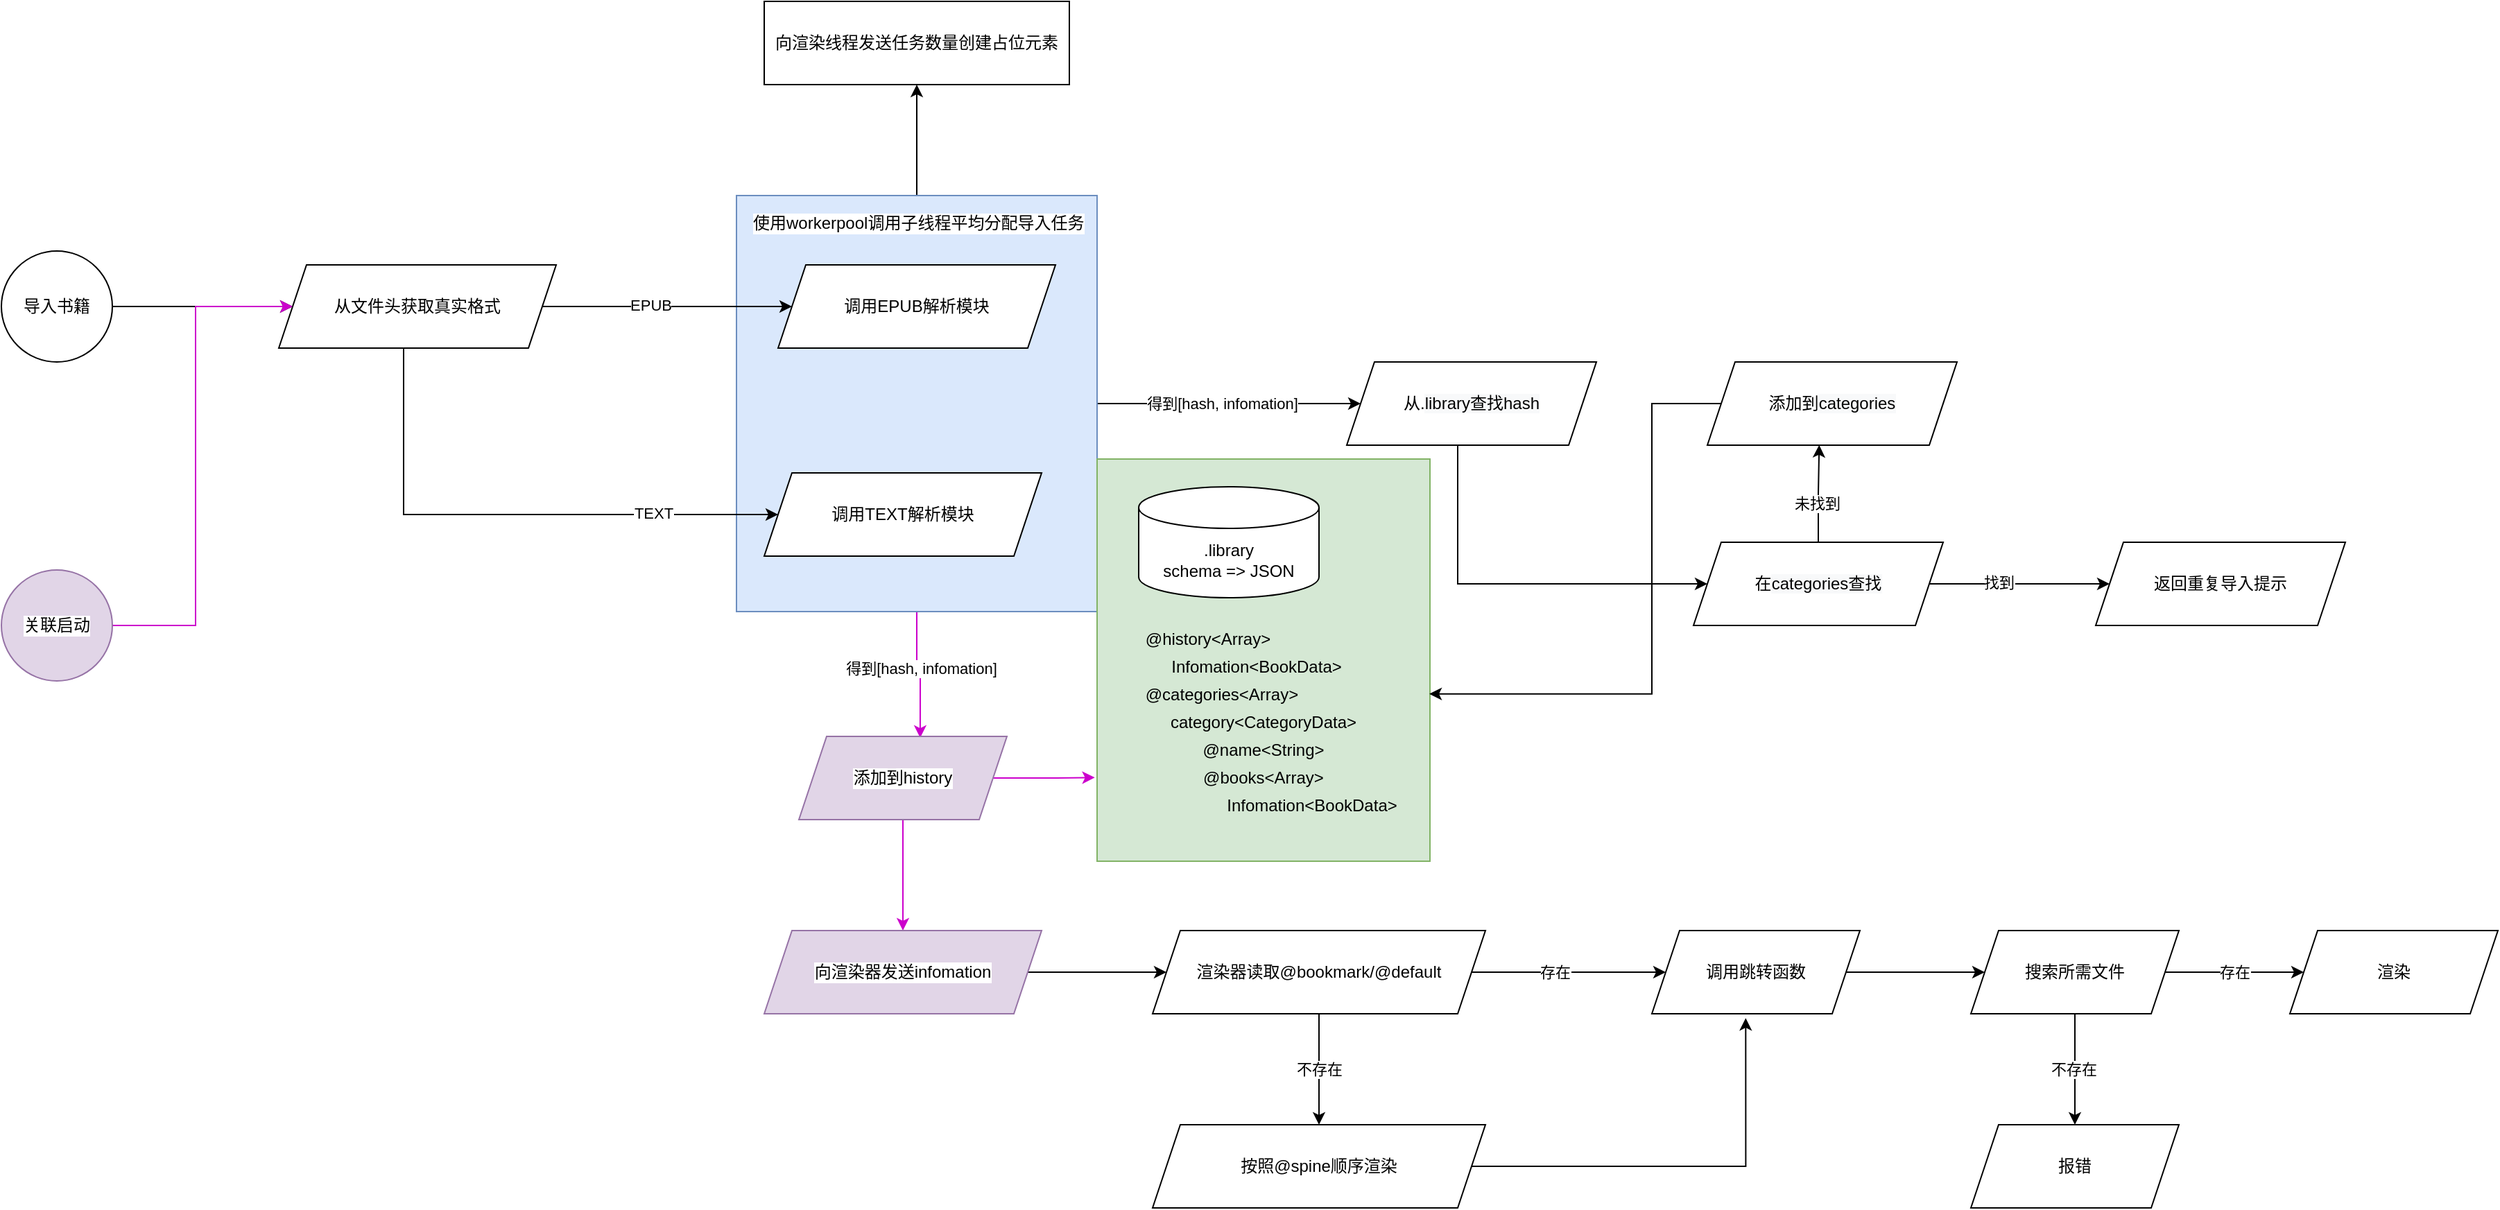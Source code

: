 <mxfile version="14.5.1" type="device" pages="4"><diagram id="ysxK_jMySqTAsfzdBO85" name="Main"><mxGraphModel dx="2782" dy="1383" grid="1" gridSize="10" guides="1" tooltips="1" connect="1" arrows="1" fold="1" page="1" pageScale="1" pageWidth="827" pageHeight="1169" math="0" shadow="0"><root><mxCell id="0"/><mxCell id="1" parent="0"/><mxCell id="dbong1iR6ztkzPxUHCPY-11" style="edgeStyle=orthogonalEdgeStyle;rounded=0;orthogonalLoop=1;jettySize=auto;html=1;entryX=0;entryY=0.5;entryDx=0;entryDy=0;" parent="1" source="dbong1iR6ztkzPxUHCPY-7" target="dbong1iR6ztkzPxUHCPY-9" edge="1"><mxGeometry relative="1" as="geometry"/></mxCell><mxCell id="dbong1iR6ztkzPxUHCPY-12" value="得到[hash, infomation]" style="edgeLabel;html=1;align=center;verticalAlign=middle;resizable=0;points=[];" parent="dbong1iR6ztkzPxUHCPY-11" vertex="1" connectable="0"><mxGeometry x="-0.326" y="3" relative="1" as="geometry"><mxPoint x="26" y="3" as="offset"/></mxGeometry></mxCell><mxCell id="dbong1iR6ztkzPxUHCPY-30" style="edgeStyle=orthogonalEdgeStyle;rounded=0;orthogonalLoop=1;jettySize=auto;html=1;entryX=0.583;entryY=0.017;entryDx=0;entryDy=0;entryPerimeter=0;strokeColor=#CC00CC;" parent="1" source="dbong1iR6ztkzPxUHCPY-7" target="dbong1iR6ztkzPxUHCPY-29" edge="1"><mxGeometry relative="1" as="geometry"/></mxCell><mxCell id="dbong1iR6ztkzPxUHCPY-31" value="得到[hash, infomation]" style="edgeLabel;html=1;align=center;verticalAlign=middle;resizable=0;points=[];" parent="dbong1iR6ztkzPxUHCPY-30" vertex="1" connectable="0"><mxGeometry x="0.203" relative="1" as="geometry"><mxPoint y="-12.86" as="offset"/></mxGeometry></mxCell><mxCell id="XDssl_bokyW6xJEHBaAx-2" style="edgeStyle=orthogonalEdgeStyle;rounded=0;orthogonalLoop=1;jettySize=auto;html=1;entryX=0.5;entryY=1;entryDx=0;entryDy=0;" parent="1" source="dbong1iR6ztkzPxUHCPY-7" target="XDssl_bokyW6xJEHBaAx-1" edge="1"><mxGeometry relative="1" as="geometry"/></mxCell><mxCell id="dbong1iR6ztkzPxUHCPY-7" value="" style="rounded=0;whiteSpace=wrap;html=1;labelBackgroundColor=#FFFFFF;fillColor=#dae8fc;strokeColor=#6c8ebf;" parent="1" vertex="1"><mxGeometry x="160" y="260" width="260" height="300" as="geometry"/></mxCell><mxCell id="eP8TpQ_HouzsNRrUKAaG-33" value="" style="rounded=0;whiteSpace=wrap;html=1;fillColor=#d5e8d4;strokeColor=#82b366;" parent="1" vertex="1"><mxGeometry x="420" y="450" width="240" height="290" as="geometry"/></mxCell><mxCell id="eP8TpQ_HouzsNRrUKAaG-2" style="edgeStyle=orthogonalEdgeStyle;rounded=0;orthogonalLoop=1;jettySize=auto;html=1;" parent="1" source="kHPO8SvpmiolKtFZXKbB-1" target="eP8TpQ_HouzsNRrUKAaG-1" edge="1"><mxGeometry relative="1" as="geometry"/></mxCell><mxCell id="kHPO8SvpmiolKtFZXKbB-1" value="导入书籍" style="ellipse;whiteSpace=wrap;html=1;aspect=fixed;" parent="1" vertex="1"><mxGeometry x="-370" y="300" width="80" height="80" as="geometry"/></mxCell><mxCell id="dbong1iR6ztkzPxUHCPY-2" value="" style="edgeStyle=orthogonalEdgeStyle;rounded=0;orthogonalLoop=1;jettySize=auto;html=1;" parent="1" source="eP8TpQ_HouzsNRrUKAaG-1" target="dbong1iR6ztkzPxUHCPY-1" edge="1"><mxGeometry relative="1" as="geometry"/></mxCell><mxCell id="dbong1iR6ztkzPxUHCPY-3" value="EPUB" style="edgeLabel;html=1;align=center;verticalAlign=middle;resizable=0;points=[];" parent="dbong1iR6ztkzPxUHCPY-2" vertex="1" connectable="0"><mxGeometry x="-0.137" y="1" relative="1" as="geometry"><mxPoint as="offset"/></mxGeometry></mxCell><mxCell id="dbong1iR6ztkzPxUHCPY-5" value="" style="edgeStyle=orthogonalEdgeStyle;rounded=0;orthogonalLoop=1;jettySize=auto;html=1;" parent="1" source="eP8TpQ_HouzsNRrUKAaG-1" target="dbong1iR6ztkzPxUHCPY-4" edge="1"><mxGeometry relative="1" as="geometry"><Array as="points"><mxPoint x="-80" y="490"/></Array></mxGeometry></mxCell><mxCell id="dbong1iR6ztkzPxUHCPY-6" value="TEXT" style="edgeLabel;html=1;align=center;verticalAlign=middle;resizable=0;points=[];" parent="dbong1iR6ztkzPxUHCPY-5" vertex="1" connectable="0"><mxGeometry x="0.189" y="1" relative="1" as="geometry"><mxPoint x="68.24" as="offset"/></mxGeometry></mxCell><mxCell id="eP8TpQ_HouzsNRrUKAaG-1" value="从文件头获取真实格式" style="shape=parallelogram;perimeter=parallelogramPerimeter;whiteSpace=wrap;html=1;fixedSize=1;" parent="1" vertex="1"><mxGeometry x="-170" y="310" width="200" height="60" as="geometry"/></mxCell><mxCell id="eP8TpQ_HouzsNRrUKAaG-22" value=".library&lt;br&gt;schema =&amp;gt; JSON" style="shape=cylinder3;whiteSpace=wrap;html=1;boundedLbl=1;backgroundOutline=1;size=15;" parent="1" vertex="1"><mxGeometry x="450" y="470" width="130" height="80" as="geometry"/></mxCell><mxCell id="eP8TpQ_HouzsNRrUKAaG-24" value="@history&amp;lt;Array&amp;gt;" style="text;html=1;strokeColor=none;fillColor=none;align=center;verticalAlign=middle;whiteSpace=wrap;rounded=0;" parent="1" vertex="1"><mxGeometry x="450" y="570" width="100" height="20" as="geometry"/></mxCell><mxCell id="eP8TpQ_HouzsNRrUKAaG-25" value="Infomation&amp;lt;BookData&amp;gt;" style="text;html=1;strokeColor=none;fillColor=none;align=center;verticalAlign=middle;whiteSpace=wrap;rounded=0;" parent="1" vertex="1"><mxGeometry x="470" y="590" width="130" height="20" as="geometry"/></mxCell><mxCell id="eP8TpQ_HouzsNRrUKAaG-26" value="@categories&amp;lt;Array&amp;gt;" style="text;html=1;strokeColor=none;fillColor=none;align=center;verticalAlign=middle;whiteSpace=wrap;rounded=0;" parent="1" vertex="1"><mxGeometry x="450" y="610" width="120" height="20" as="geometry"/></mxCell><mxCell id="eP8TpQ_HouzsNRrUKAaG-28" value="category&amp;lt;CategoryData&amp;gt;" style="text;html=1;strokeColor=none;fillColor=none;align=center;verticalAlign=middle;whiteSpace=wrap;rounded=0;" parent="1" vertex="1"><mxGeometry x="470" y="630" width="140" height="20" as="geometry"/></mxCell><mxCell id="eP8TpQ_HouzsNRrUKAaG-30" value="@name&amp;lt;String&amp;gt;" style="text;html=1;strokeColor=none;fillColor=none;align=center;verticalAlign=middle;whiteSpace=wrap;rounded=0;" parent="1" vertex="1"><mxGeometry x="490" y="650" width="100" height="20" as="geometry"/></mxCell><mxCell id="eP8TpQ_HouzsNRrUKAaG-31" value="Infomation&amp;lt;BookData&amp;gt;" style="text;html=1;strokeColor=none;fillColor=none;align=center;verticalAlign=middle;whiteSpace=wrap;rounded=0;" parent="1" vertex="1"><mxGeometry x="510" y="690" width="130" height="20" as="geometry"/></mxCell><mxCell id="eP8TpQ_HouzsNRrUKAaG-32" value="@books&amp;lt;Array&amp;gt;" style="text;html=1;strokeColor=none;fillColor=none;align=center;verticalAlign=middle;whiteSpace=wrap;rounded=0;" parent="1" vertex="1"><mxGeometry x="490" y="670" width="100" height="20" as="geometry"/></mxCell><mxCell id="dbong1iR6ztkzPxUHCPY-1" value="调用EPUB解析模块" style="shape=parallelogram;perimeter=parallelogramPerimeter;whiteSpace=wrap;html=1;fixedSize=1;" parent="1" vertex="1"><mxGeometry x="190" y="310" width="200" height="60" as="geometry"/></mxCell><mxCell id="dbong1iR6ztkzPxUHCPY-4" value="调用TEXT解析模块" style="shape=parallelogram;perimeter=parallelogramPerimeter;whiteSpace=wrap;html=1;fixedSize=1;" parent="1" vertex="1"><mxGeometry x="180" y="460" width="200" height="60" as="geometry"/></mxCell><mxCell id="dbong1iR6ztkzPxUHCPY-8" value="使用workerpool调用子线程平均分配导入任务" style="text;html=1;strokeColor=none;fillColor=none;align=left;verticalAlign=middle;whiteSpace=wrap;rounded=0;labelBackgroundColor=#FFFFFF;" parent="1" vertex="1"><mxGeometry x="170" y="270" width="250" height="20" as="geometry"/></mxCell><mxCell id="dbong1iR6ztkzPxUHCPY-14" value="" style="edgeStyle=orthogonalEdgeStyle;rounded=0;orthogonalLoop=1;jettySize=auto;html=1;exitX=0.5;exitY=0;exitDx=0;exitDy=0;entryX=0.448;entryY=0.998;entryDx=0;entryDy=0;entryPerimeter=0;" parent="1" source="dbong1iR6ztkzPxUHCPY-15" target="dbong1iR6ztkzPxUHCPY-13" edge="1"><mxGeometry relative="1" as="geometry"/></mxCell><mxCell id="dbong1iR6ztkzPxUHCPY-24" value="未找到" style="edgeLabel;html=1;align=center;verticalAlign=middle;resizable=0;points=[];" parent="dbong1iR6ztkzPxUHCPY-14" vertex="1" connectable="0"><mxGeometry x="-0.208" y="1" relative="1" as="geometry"><mxPoint as="offset"/></mxGeometry></mxCell><mxCell id="dbong1iR6ztkzPxUHCPY-16" value="" style="edgeStyle=orthogonalEdgeStyle;rounded=0;orthogonalLoop=1;jettySize=auto;html=1;" parent="1" source="dbong1iR6ztkzPxUHCPY-9" target="dbong1iR6ztkzPxUHCPY-15" edge="1"><mxGeometry relative="1" as="geometry"><Array as="points"><mxPoint x="680" y="540"/></Array></mxGeometry></mxCell><mxCell id="dbong1iR6ztkzPxUHCPY-9" value="从.&lt;span style=&quot;background-color: rgb(248 , 249 , 250)&quot;&gt;library查找hash&lt;/span&gt;" style="shape=parallelogram;perimeter=parallelogramPerimeter;whiteSpace=wrap;html=1;fixedSize=1;labelBackgroundColor=#FFFFFF;align=center;" parent="1" vertex="1"><mxGeometry x="600" y="380" width="180" height="60" as="geometry"/></mxCell><mxCell id="dbong1iR6ztkzPxUHCPY-33" style="edgeStyle=orthogonalEdgeStyle;rounded=0;orthogonalLoop=1;jettySize=auto;html=1;entryX=0.998;entryY=0.584;entryDx=0;entryDy=0;entryPerimeter=0;" parent="1" source="dbong1iR6ztkzPxUHCPY-13" target="eP8TpQ_HouzsNRrUKAaG-33" edge="1"><mxGeometry relative="1" as="geometry"><Array as="points"><mxPoint x="820" y="410"/><mxPoint x="820" y="619"/></Array></mxGeometry></mxCell><mxCell id="dbong1iR6ztkzPxUHCPY-13" value="添加到&lt;span style=&quot;background-color: rgb(248 , 249 , 250)&quot;&gt;categories&lt;/span&gt;" style="shape=parallelogram;perimeter=parallelogramPerimeter;whiteSpace=wrap;html=1;fixedSize=1;labelBackgroundColor=#FFFFFF;align=center;" parent="1" vertex="1"><mxGeometry x="860" y="380" width="180" height="60" as="geometry"/></mxCell><mxCell id="dbong1iR6ztkzPxUHCPY-20" value="" style="edgeStyle=orthogonalEdgeStyle;rounded=0;orthogonalLoop=1;jettySize=auto;html=1;" parent="1" source="dbong1iR6ztkzPxUHCPY-15" target="dbong1iR6ztkzPxUHCPY-19" edge="1"><mxGeometry relative="1" as="geometry"/></mxCell><mxCell id="dbong1iR6ztkzPxUHCPY-23" value="找到" style="edgeLabel;html=1;align=center;verticalAlign=middle;resizable=0;points=[];" parent="dbong1iR6ztkzPxUHCPY-20" vertex="1" connectable="0"><mxGeometry x="-0.241" y="1" relative="1" as="geometry"><mxPoint as="offset"/></mxGeometry></mxCell><mxCell id="dbong1iR6ztkzPxUHCPY-15" value="在&lt;span style=&quot;background-color: rgb(248 , 249 , 250)&quot;&gt;categories查找&lt;/span&gt;" style="shape=parallelogram;perimeter=parallelogramPerimeter;whiteSpace=wrap;html=1;fixedSize=1;labelBackgroundColor=#FFFFFF;align=center;" parent="1" vertex="1"><mxGeometry x="850" y="510" width="180" height="60" as="geometry"/></mxCell><mxCell id="dbong1iR6ztkzPxUHCPY-19" value="返回重复导入提示" style="shape=parallelogram;perimeter=parallelogramPerimeter;whiteSpace=wrap;html=1;fixedSize=1;labelBackgroundColor=#FFFFFF;align=center;" parent="1" vertex="1"><mxGeometry x="1140" y="510" width="180" height="60" as="geometry"/></mxCell><mxCell id="dbong1iR6ztkzPxUHCPY-28" style="edgeStyle=orthogonalEdgeStyle;rounded=0;orthogonalLoop=1;jettySize=auto;html=1;entryX=0;entryY=0.5;entryDx=0;entryDy=0;strokeColor=#CC00CC;" parent="1" source="dbong1iR6ztkzPxUHCPY-27" target="eP8TpQ_HouzsNRrUKAaG-1" edge="1"><mxGeometry relative="1" as="geometry"><mxPoint x="-220" y="370" as="targetPoint"/><Array as="points"><mxPoint x="-230" y="570"/><mxPoint x="-230" y="340"/></Array></mxGeometry></mxCell><mxCell id="dbong1iR6ztkzPxUHCPY-27" value="关联启动" style="ellipse;whiteSpace=wrap;html=1;aspect=fixed;labelBackgroundColor=#FFFFFF;align=center;fillColor=#e1d5e7;strokeColor=#9673a6;" parent="1" vertex="1"><mxGeometry x="-370" y="530" width="80" height="80" as="geometry"/></mxCell><mxCell id="dbong1iR6ztkzPxUHCPY-32" style="edgeStyle=orthogonalEdgeStyle;rounded=0;orthogonalLoop=1;jettySize=auto;html=1;entryX=-0.007;entryY=0.792;entryDx=0;entryDy=0;entryPerimeter=0;strokeColor=#CC00CC;" parent="1" source="dbong1iR6ztkzPxUHCPY-29" target="eP8TpQ_HouzsNRrUKAaG-33" edge="1"><mxGeometry relative="1" as="geometry"/></mxCell><mxCell id="dbong1iR6ztkzPxUHCPY-35" value="" style="edgeStyle=orthogonalEdgeStyle;rounded=0;orthogonalLoop=1;jettySize=auto;html=1;strokeColor=#CC00CC;" parent="1" source="dbong1iR6ztkzPxUHCPY-29" target="dbong1iR6ztkzPxUHCPY-34" edge="1"><mxGeometry relative="1" as="geometry"/></mxCell><mxCell id="dbong1iR6ztkzPxUHCPY-29" value="添加到history" style="shape=parallelogram;perimeter=parallelogramPerimeter;whiteSpace=wrap;html=1;fixedSize=1;labelBackgroundColor=#FFFFFF;align=center;fillColor=#e1d5e7;strokeColor=#9673a6;" parent="1" vertex="1"><mxGeometry x="205" y="650" width="150" height="60" as="geometry"/></mxCell><mxCell id="Br7L7ltTVbHMyByFwsP3-5" value="" style="edgeStyle=orthogonalEdgeStyle;rounded=0;orthogonalLoop=1;jettySize=auto;html=1;strokeColor=#000000;" parent="1" source="dbong1iR6ztkzPxUHCPY-34" target="Br7L7ltTVbHMyByFwsP3-4" edge="1"><mxGeometry relative="1" as="geometry"/></mxCell><mxCell id="dbong1iR6ztkzPxUHCPY-34" value="向渲染器发送infomation" style="shape=parallelogram;perimeter=parallelogramPerimeter;whiteSpace=wrap;html=1;fixedSize=1;labelBackgroundColor=#FFFFFF;align=center;fillColor=#e1d5e7;strokeColor=#9673a6;" parent="1" vertex="1"><mxGeometry x="180" y="790" width="200" height="60" as="geometry"/></mxCell><mxCell id="mfXqf7z4f2EDQFvGsrgW-2" value="" style="edgeStyle=orthogonalEdgeStyle;rounded=0;orthogonalLoop=1;jettySize=auto;html=1;strokeColor=#000000;" parent="1" source="Br7L7ltTVbHMyByFwsP3-4" target="mfXqf7z4f2EDQFvGsrgW-1" edge="1"><mxGeometry relative="1" as="geometry"/></mxCell><mxCell id="mfXqf7z4f2EDQFvGsrgW-3" value="存在" style="edgeLabel;html=1;align=center;verticalAlign=middle;resizable=0;points=[];" parent="mfXqf7z4f2EDQFvGsrgW-2" vertex="1" connectable="0"><mxGeometry x="-0.271" y="2" relative="1" as="geometry"><mxPoint x="9.17" y="2" as="offset"/></mxGeometry></mxCell><mxCell id="mfXqf7z4f2EDQFvGsrgW-5" value="" style="edgeStyle=orthogonalEdgeStyle;rounded=0;orthogonalLoop=1;jettySize=auto;html=1;strokeColor=#000000;" parent="1" source="Br7L7ltTVbHMyByFwsP3-4" target="mfXqf7z4f2EDQFvGsrgW-4" edge="1"><mxGeometry relative="1" as="geometry"/></mxCell><mxCell id="mfXqf7z4f2EDQFvGsrgW-6" value="不存在" style="edgeLabel;html=1;align=center;verticalAlign=middle;resizable=0;points=[];" parent="mfXqf7z4f2EDQFvGsrgW-5" vertex="1" connectable="0"><mxGeometry x="0.164" y="-3" relative="1" as="geometry"><mxPoint x="3" y="-6.86" as="offset"/></mxGeometry></mxCell><mxCell id="Br7L7ltTVbHMyByFwsP3-4" value="渲染器读取@bookmark/@default" style="shape=parallelogram;perimeter=parallelogramPerimeter;whiteSpace=wrap;html=1;fixedSize=1;labelBackgroundColor=#FFFFFF;align=center;" parent="1" vertex="1"><mxGeometry x="460" y="790" width="240" height="60" as="geometry"/></mxCell><mxCell id="mfXqf7z4f2EDQFvGsrgW-9" value="" style="edgeStyle=orthogonalEdgeStyle;rounded=0;orthogonalLoop=1;jettySize=auto;html=1;strokeColor=#000000;" parent="1" source="mfXqf7z4f2EDQFvGsrgW-1" target="mfXqf7z4f2EDQFvGsrgW-8" edge="1"><mxGeometry relative="1" as="geometry"/></mxCell><mxCell id="mfXqf7z4f2EDQFvGsrgW-1" value="调用跳转函数" style="shape=parallelogram;perimeter=parallelogramPerimeter;whiteSpace=wrap;html=1;fixedSize=1;labelBackgroundColor=#FFFFFF;align=center;" parent="1" vertex="1"><mxGeometry x="820" y="790" width="150" height="60" as="geometry"/></mxCell><mxCell id="mfXqf7z4f2EDQFvGsrgW-7" style="edgeStyle=orthogonalEdgeStyle;rounded=0;orthogonalLoop=1;jettySize=auto;html=1;entryX=0.451;entryY=1.052;entryDx=0;entryDy=0;entryPerimeter=0;strokeColor=#000000;" parent="1" source="mfXqf7z4f2EDQFvGsrgW-4" target="mfXqf7z4f2EDQFvGsrgW-1" edge="1"><mxGeometry relative="1" as="geometry"/></mxCell><mxCell id="mfXqf7z4f2EDQFvGsrgW-4" value="按照@spine顺序渲染" style="shape=parallelogram;perimeter=parallelogramPerimeter;whiteSpace=wrap;html=1;fixedSize=1;labelBackgroundColor=#FFFFFF;align=center;" parent="1" vertex="1"><mxGeometry x="460" y="930" width="240" height="60" as="geometry"/></mxCell><mxCell id="mfXqf7z4f2EDQFvGsrgW-11" value="" style="edgeStyle=orthogonalEdgeStyle;rounded=0;orthogonalLoop=1;jettySize=auto;html=1;strokeColor=#000000;" parent="1" source="mfXqf7z4f2EDQFvGsrgW-8" target="mfXqf7z4f2EDQFvGsrgW-10" edge="1"><mxGeometry relative="1" as="geometry"/></mxCell><mxCell id="mfXqf7z4f2EDQFvGsrgW-14" value="存在" style="edgeLabel;html=1;align=center;verticalAlign=middle;resizable=0;points=[];" parent="mfXqf7z4f2EDQFvGsrgW-11" vertex="1" connectable="0"><mxGeometry x="-0.313" relative="1" as="geometry"><mxPoint x="15.6" as="offset"/></mxGeometry></mxCell><mxCell id="mfXqf7z4f2EDQFvGsrgW-13" value="" style="edgeStyle=orthogonalEdgeStyle;rounded=0;orthogonalLoop=1;jettySize=auto;html=1;strokeColor=#000000;" parent="1" source="mfXqf7z4f2EDQFvGsrgW-8" target="mfXqf7z4f2EDQFvGsrgW-12" edge="1"><mxGeometry relative="1" as="geometry"/></mxCell><mxCell id="mfXqf7z4f2EDQFvGsrgW-15" value="不存在" style="edgeLabel;html=1;align=center;verticalAlign=middle;resizable=0;points=[];" parent="mfXqf7z4f2EDQFvGsrgW-13" vertex="1" connectable="0"><mxGeometry x="0.143" y="-1" relative="1" as="geometry"><mxPoint y="-5.71" as="offset"/></mxGeometry></mxCell><mxCell id="mfXqf7z4f2EDQFvGsrgW-8" value="搜索所需文件" style="shape=parallelogram;perimeter=parallelogramPerimeter;whiteSpace=wrap;html=1;fixedSize=1;labelBackgroundColor=#FFFFFF;align=center;" parent="1" vertex="1"><mxGeometry x="1050" y="790" width="150" height="60" as="geometry"/></mxCell><mxCell id="mfXqf7z4f2EDQFvGsrgW-10" value="渲染" style="shape=parallelogram;perimeter=parallelogramPerimeter;whiteSpace=wrap;html=1;fixedSize=1;labelBackgroundColor=#FFFFFF;align=center;" parent="1" vertex="1"><mxGeometry x="1280" y="790" width="150" height="60" as="geometry"/></mxCell><mxCell id="mfXqf7z4f2EDQFvGsrgW-12" value="报错" style="shape=parallelogram;perimeter=parallelogramPerimeter;whiteSpace=wrap;html=1;fixedSize=1;labelBackgroundColor=#FFFFFF;align=center;" parent="1" vertex="1"><mxGeometry x="1050" y="930" width="150" height="60" as="geometry"/></mxCell><mxCell id="XDssl_bokyW6xJEHBaAx-1" value="向渲染线程发送任务数量创建占位元素" style="rounded=0;whiteSpace=wrap;html=1;" parent="1" vertex="1"><mxGeometry x="180" y="120" width="220" height="60" as="geometry"/></mxCell></root></mxGraphModel></diagram><diagram id="JH5IhSVfgmz3m1Pioq-M" name="Reader"><mxGraphModel dx="652" dy="461" grid="1" gridSize="10" guides="1" tooltips="1" connect="1" arrows="1" fold="1" page="1" pageScale="1" pageWidth="827" pageHeight="1169" math="0" shadow="0"><root><mxCell id="O2dJHIBk59gdaOyXV7aG-0"/><mxCell id="O2dJHIBk59gdaOyXV7aG-1" parent="O2dJHIBk59gdaOyXV7aG-0"/></root></mxGraphModel></diagram><diagram id="nyIJhw7vFFJzUDP4WNcG" name="EPUB"><mxGraphModel dx="920" dy="651" grid="1" gridSize="10" guides="1" tooltips="1" connect="1" arrows="1" fold="1" page="1" pageScale="1" pageWidth="827" pageHeight="1169" math="0" shadow="0"><root><mxCell id="Uk9GY1ZAoPKFPZ0s4KPF-0"/><mxCell id="Uk9GY1ZAoPKFPZ0s4KPF-1" parent="Uk9GY1ZAoPKFPZ0s4KPF-0"/><mxCell id="UOxt984RdgCAnA2-8_iI-74" style="edgeStyle=orthogonalEdgeStyle;rounded=0;orthogonalLoop=1;jettySize=auto;html=1;" edge="1" parent="Uk9GY1ZAoPKFPZ0s4KPF-1" source="UOxt984RdgCAnA2-8_iI-44" target="UOxt984RdgCAnA2-8_iI-71"><mxGeometry relative="1" as="geometry"/></mxCell><mxCell id="UOxt984RdgCAnA2-8_iI-44" value="" style="rounded=0;whiteSpace=wrap;html=1;labelBackgroundColor=#FFFFFF;fillColor=#d5e8d4;strokeColor=#82b366;" vertex="1" parent="Uk9GY1ZAoPKFPZ0s4KPF-1"><mxGeometry x="930" y="30" width="1030" height="600" as="geometry"/></mxCell><mxCell id="YClTsJ5MHlQ36Aj7jCei-1" value="" style="edgeStyle=orthogonalEdgeStyle;rounded=0;orthogonalLoop=1;jettySize=auto;html=1;" edge="1" parent="Uk9GY1ZAoPKFPZ0s4KPF-1" source="dSwjLakyeunV3cuZDKeF-0" target="YClTsJ5MHlQ36Aj7jCei-0"><mxGeometry relative="1" as="geometry"/></mxCell><mxCell id="dSwjLakyeunV3cuZDKeF-0" value="接收路径" style="shape=parallelogram;perimeter=parallelogramPerimeter;whiteSpace=wrap;html=1;fixedSize=1;" vertex="1" parent="Uk9GY1ZAoPKFPZ0s4KPF-1"><mxGeometry x="60" y="290" width="120" height="60" as="geometry"/></mxCell><mxCell id="YClTsJ5MHlQ36Aj7jCei-3" value="" style="edgeStyle=orthogonalEdgeStyle;rounded=0;orthogonalLoop=1;jettySize=auto;html=1;" edge="1" parent="Uk9GY1ZAoPKFPZ0s4KPF-1" source="YClTsJ5MHlQ36Aj7jCei-0" target="YClTsJ5MHlQ36Aj7jCei-2"><mxGeometry relative="1" as="geometry"/></mxCell><mxCell id="YClTsJ5MHlQ36Aj7jCei-0" value="计算 SHA256" style="shape=parallelogram;perimeter=parallelogramPerimeter;whiteSpace=wrap;html=1;fixedSize=1;" vertex="1" parent="Uk9GY1ZAoPKFPZ0s4KPF-1"><mxGeometry x="260" y="290" width="120" height="60" as="geometry"/></mxCell><mxCell id="YClTsJ5MHlQ36Aj7jCei-5" value="" style="edgeStyle=orthogonalEdgeStyle;rounded=0;orthogonalLoop=1;jettySize=auto;html=1;" edge="1" parent="Uk9GY1ZAoPKFPZ0s4KPF-1" source="YClTsJ5MHlQ36Aj7jCei-2" target="YClTsJ5MHlQ36Aj7jCei-4"><mxGeometry relative="1" as="geometry"/></mxCell><mxCell id="YClTsJ5MHlQ36Aj7jCei-6" value="存在" style="edgeLabel;html=1;align=center;verticalAlign=middle;resizable=0;points=[];" vertex="1" connectable="0" parent="YClTsJ5MHlQ36Aj7jCei-5"><mxGeometry x="-0.173" relative="1" as="geometry"><mxPoint as="offset"/></mxGeometry></mxCell><mxCell id="YClTsJ5MHlQ36Aj7jCei-8" value="" style="edgeStyle=orthogonalEdgeStyle;rounded=0;orthogonalLoop=1;jettySize=auto;html=1;" edge="1" parent="Uk9GY1ZAoPKFPZ0s4KPF-1" source="YClTsJ5MHlQ36Aj7jCei-2" target="YClTsJ5MHlQ36Aj7jCei-7"><mxGeometry relative="1" as="geometry"><Array as="points"><mxPoint x="520" y="430"/></Array></mxGeometry></mxCell><mxCell id="YClTsJ5MHlQ36Aj7jCei-9" value="不存在" style="edgeLabel;html=1;align=center;verticalAlign=middle;resizable=0;points=[];" vertex="1" connectable="0" parent="YClTsJ5MHlQ36Aj7jCei-8"><mxGeometry x="0.468" y="1" relative="1" as="geometry"><mxPoint as="offset"/></mxGeometry></mxCell><mxCell id="YClTsJ5MHlQ36Aj7jCei-2" value="是否存在书籍缓存" style="shape=parallelogram;perimeter=parallelogramPerimeter;whiteSpace=wrap;html=1;fixedSize=1;" vertex="1" parent="Uk9GY1ZAoPKFPZ0s4KPF-1"><mxGeometry x="460" y="290" width="150" height="60" as="geometry"/></mxCell><mxCell id="UOxt984RdgCAnA2-8_iI-45" style="edgeStyle=orthogonalEdgeStyle;rounded=0;orthogonalLoop=1;jettySize=auto;html=1;entryX=0.002;entryY=0.855;entryDx=0;entryDy=0;entryPerimeter=0;" edge="1" parent="Uk9GY1ZAoPKFPZ0s4KPF-1" source="YClTsJ5MHlQ36Aj7jCei-4" target="UOxt984RdgCAnA2-8_iI-44"><mxGeometry relative="1" as="geometry"/></mxCell><mxCell id="YClTsJ5MHlQ36Aj7jCei-4" value="调用缓存" style="shape=parallelogram;perimeter=parallelogramPerimeter;whiteSpace=wrap;html=1;fixedSize=1;" vertex="1" parent="Uk9GY1ZAoPKFPZ0s4KPF-1"><mxGeometry x="690" y="290" width="150" height="60" as="geometry"/></mxCell><mxCell id="UOxt984RdgCAnA2-8_iI-17" value="" style="edgeStyle=orthogonalEdgeStyle;rounded=0;orthogonalLoop=1;jettySize=auto;html=1;" edge="1" parent="Uk9GY1ZAoPKFPZ0s4KPF-1" source="YClTsJ5MHlQ36Aj7jCei-7" target="UOxt984RdgCAnA2-8_iI-16"><mxGeometry relative="1" as="geometry"/></mxCell><mxCell id="YClTsJ5MHlQ36Aj7jCei-7" value="生成书籍缓存" style="shape=parallelogram;perimeter=parallelogramPerimeter;whiteSpace=wrap;html=1;fixedSize=1;" vertex="1" parent="Uk9GY1ZAoPKFPZ0s4KPF-1"><mxGeometry x="677" y="400" width="150" height="60" as="geometry"/></mxCell><mxCell id="UOxt984RdgCAnA2-8_iI-25" value="" style="edgeStyle=orthogonalEdgeStyle;rounded=0;orthogonalLoop=1;jettySize=auto;html=1;" edge="1" parent="Uk9GY1ZAoPKFPZ0s4KPF-1" source="UOxt984RdgCAnA2-8_iI-16" target="UOxt984RdgCAnA2-8_iI-24"><mxGeometry relative="1" as="geometry"/></mxCell><mxCell id="UOxt984RdgCAnA2-8_iI-16" value="创建.infomation文件" style="shape=parallelogram;perimeter=parallelogramPerimeter;whiteSpace=wrap;html=1;fixedSize=1;" vertex="1" parent="Uk9GY1ZAoPKFPZ0s4KPF-1"><mxGeometry x="987" y="400" width="150" height="60" as="geometry"/></mxCell><mxCell id="UOxt984RdgCAnA2-8_iI-42" value="" style="edgeStyle=orthogonalEdgeStyle;rounded=0;orthogonalLoop=1;jettySize=auto;html=1;" edge="1" parent="Uk9GY1ZAoPKFPZ0s4KPF-1" source="UOxt984RdgCAnA2-8_iI-24" target="UOxt984RdgCAnA2-8_iI-41"><mxGeometry relative="1" as="geometry"/></mxCell><mxCell id="UOxt984RdgCAnA2-8_iI-43" value="读取toc.ncx" style="edgeLabel;html=1;align=center;verticalAlign=middle;resizable=0;points=[];" vertex="1" connectable="0" parent="UOxt984RdgCAnA2-8_iI-42"><mxGeometry x="-0.116" y="1" relative="1" as="geometry"><mxPoint as="offset"/></mxGeometry></mxCell><mxCell id="UOxt984RdgCAnA2-8_iI-60" value="" style="edgeStyle=orthogonalEdgeStyle;rounded=0;orthogonalLoop=1;jettySize=auto;html=1;" edge="1" parent="Uk9GY1ZAoPKFPZ0s4KPF-1" source="UOxt984RdgCAnA2-8_iI-24" target="UOxt984RdgCAnA2-8_iI-59"><mxGeometry relative="1" as="geometry"><Array as="points"><mxPoint x="1200" y="250"/><mxPoint x="1200" y="170"/></Array></mxGeometry></mxCell><mxCell id="UOxt984RdgCAnA2-8_iI-61" value="不存在" style="edgeLabel;html=1;align=center;verticalAlign=middle;resizable=0;points=[];" vertex="1" connectable="0" parent="UOxt984RdgCAnA2-8_iI-60"><mxGeometry x="0.45" y="2" relative="1" as="geometry"><mxPoint y="34.62" as="offset"/></mxGeometry></mxCell><mxCell id="UOxt984RdgCAnA2-8_iI-24" value="从META-INF获取content.opf路径" style="shape=parallelogram;perimeter=parallelogramPerimeter;whiteSpace=wrap;html=1;fixedSize=1;" vertex="1" parent="Uk9GY1ZAoPKFPZ0s4KPF-1"><mxGeometry x="987" y="220" width="150" height="60" as="geometry"/></mxCell><mxCell id="UOxt984RdgCAnA2-8_iI-29" value="" style="edgeStyle=orthogonalEdgeStyle;rounded=0;orthogonalLoop=1;jettySize=auto;html=1;" edge="1" parent="Uk9GY1ZAoPKFPZ0s4KPF-1" target="UOxt984RdgCAnA2-8_iI-28"><mxGeometry relative="1" as="geometry"><mxPoint x="1357" y="250" as="sourcePoint"/><Array as="points"><mxPoint x="1500" y="250"/><mxPoint x="1500" y="170"/></Array></mxGeometry></mxCell><mxCell id="UOxt984RdgCAnA2-8_iI-31" value="" style="edgeStyle=orthogonalEdgeStyle;rounded=0;orthogonalLoop=1;jettySize=auto;html=1;" edge="1" parent="Uk9GY1ZAoPKFPZ0s4KPF-1" target="UOxt984RdgCAnA2-8_iI-30"><mxGeometry relative="1" as="geometry"><mxPoint x="1357" y="250" as="sourcePoint"/></mxGeometry></mxCell><mxCell id="UOxt984RdgCAnA2-8_iI-33" value="" style="edgeStyle=orthogonalEdgeStyle;rounded=0;orthogonalLoop=1;jettySize=auto;html=1;entryX=0;entryY=0.5;entryDx=0;entryDy=0;" edge="1" parent="Uk9GY1ZAoPKFPZ0s4KPF-1" target="UOxt984RdgCAnA2-8_iI-32"><mxGeometry relative="1" as="geometry"><mxPoint x="1357" y="250" as="sourcePoint"/><Array as="points"><mxPoint x="1500" y="250"/><mxPoint x="1500" y="330"/></Array></mxGeometry></mxCell><mxCell id="UOxt984RdgCAnA2-8_iI-34" value="读取&lt;span style=&quot;font-size: 12px;&quot;&gt;content.opf&lt;/span&gt;" style="edgeLabel;html=1;align=center;verticalAlign=middle;resizable=0;points=[];labelBackgroundColor=#FFFFFF;" vertex="1" connectable="0" parent="UOxt984RdgCAnA2-8_iI-33"><mxGeometry x="-0.718" y="1" relative="1" as="geometry"><mxPoint x="-74" y="1" as="offset"/></mxGeometry></mxCell><mxCell id="UOxt984RdgCAnA2-8_iI-36" value="" style="edgeStyle=orthogonalEdgeStyle;rounded=0;orthogonalLoop=1;jettySize=auto;html=1;exitX=1;exitY=0.5;exitDx=0;exitDy=0;" edge="1" parent="Uk9GY1ZAoPKFPZ0s4KPF-1" source="UOxt984RdgCAnA2-8_iI-24" target="UOxt984RdgCAnA2-8_iI-35"><mxGeometry relative="1" as="geometry"><mxPoint x="1357" y="250" as="sourcePoint"/><Array as="points"><mxPoint x="1500" y="250"/><mxPoint x="1500" y="400"/></Array></mxGeometry></mxCell><mxCell id="UOxt984RdgCAnA2-8_iI-47" value="" style="edgeStyle=orthogonalEdgeStyle;rounded=0;orthogonalLoop=1;jettySize=auto;html=1;" edge="1" parent="Uk9GY1ZAoPKFPZ0s4KPF-1" source="UOxt984RdgCAnA2-8_iI-28" target="UOxt984RdgCAnA2-8_iI-46"><mxGeometry relative="1" as="geometry"/></mxCell><mxCell id="UOxt984RdgCAnA2-8_iI-48" value="不存在" style="edgeLabel;html=1;align=center;verticalAlign=middle;resizable=0;points=[];" vertex="1" connectable="0" parent="UOxt984RdgCAnA2-8_iI-47"><mxGeometry x="-0.29" y="1" relative="1" as="geometry"><mxPoint x="11.76" y="1" as="offset"/></mxGeometry></mxCell><mxCell id="UOxt984RdgCAnA2-8_iI-28" value="从metadata获取标题（@title）" style="shape=parallelogram;perimeter=parallelogramPerimeter;whiteSpace=wrap;html=1;fixedSize=1;" vertex="1" parent="Uk9GY1ZAoPKFPZ0s4KPF-1"><mxGeometry x="1543" y="140" width="150" height="60" as="geometry"/></mxCell><mxCell id="UOxt984RdgCAnA2-8_iI-30" value="从metadata获取封面（@cover）" style="shape=parallelogram;perimeter=parallelogramPerimeter;whiteSpace=wrap;html=1;fixedSize=1;" vertex="1" parent="Uk9GY1ZAoPKFPZ0s4KPF-1"><mxGeometry x="1540" y="220" width="150" height="60" as="geometry"/></mxCell><mxCell id="UOxt984RdgCAnA2-8_iI-50" value="" style="edgeStyle=orthogonalEdgeStyle;rounded=0;orthogonalLoop=1;jettySize=auto;html=1;" edge="1" parent="Uk9GY1ZAoPKFPZ0s4KPF-1" source="UOxt984RdgCAnA2-8_iI-32" target="UOxt984RdgCAnA2-8_iI-49"><mxGeometry relative="1" as="geometry"/></mxCell><mxCell id="UOxt984RdgCAnA2-8_iI-51" value="不存在" style="edgeLabel;html=1;align=center;verticalAlign=middle;resizable=0;points=[];" vertex="1" connectable="0" parent="UOxt984RdgCAnA2-8_iI-50"><mxGeometry x="-0.198" y="-3" relative="1" as="geometry"><mxPoint x="10" y="-3" as="offset"/></mxGeometry></mxCell><mxCell id="UOxt984RdgCAnA2-8_iI-32" value="获取&lt;br&gt;@manifest" style="shape=parallelogram;perimeter=parallelogramPerimeter;whiteSpace=wrap;html=1;fixedSize=1;" vertex="1" parent="Uk9GY1ZAoPKFPZ0s4KPF-1"><mxGeometry x="1540" y="300" width="150" height="60" as="geometry"/></mxCell><mxCell id="UOxt984RdgCAnA2-8_iI-53" value="" style="edgeStyle=orthogonalEdgeStyle;rounded=0;orthogonalLoop=1;jettySize=auto;html=1;" edge="1" parent="Uk9GY1ZAoPKFPZ0s4KPF-1" source="UOxt984RdgCAnA2-8_iI-35" target="UOxt984RdgCAnA2-8_iI-52"><mxGeometry relative="1" as="geometry"/></mxCell><mxCell id="UOxt984RdgCAnA2-8_iI-54" value="不存在" style="edgeLabel;html=1;align=center;verticalAlign=middle;resizable=0;points=[];" vertex="1" connectable="0" parent="UOxt984RdgCAnA2-8_iI-53"><mxGeometry x="-0.207" y="-2" relative="1" as="geometry"><mxPoint x="10.4" y="-2" as="offset"/></mxGeometry></mxCell><mxCell id="UOxt984RdgCAnA2-8_iI-35" value="获取&lt;br&gt;@spine" style="shape=parallelogram;perimeter=parallelogramPerimeter;whiteSpace=wrap;html=1;fixedSize=1;" vertex="1" parent="Uk9GY1ZAoPKFPZ0s4KPF-1"><mxGeometry x="1530" y="380" width="150" height="60" as="geometry"/></mxCell><mxCell id="UOxt984RdgCAnA2-8_iI-41" value="从toc.ncx生成目录（@nav）" style="shape=parallelogram;perimeter=parallelogramPerimeter;whiteSpace=wrap;html=1;fixedSize=1;" vertex="1" parent="Uk9GY1ZAoPKFPZ0s4KPF-1"><mxGeometry x="987" y="80" width="150" height="60" as="geometry"/></mxCell><mxCell id="UOxt984RdgCAnA2-8_iI-46" value="使用文件名" style="shape=parallelogram;perimeter=parallelogramPerimeter;whiteSpace=wrap;html=1;fixedSize=1;" vertex="1" parent="Uk9GY1ZAoPKFPZ0s4KPF-1"><mxGeometry x="1773" y="140" width="150" height="60" as="geometry"/></mxCell><mxCell id="UOxt984RdgCAnA2-8_iI-49" value="返回错误" style="shape=parallelogram;perimeter=parallelogramPerimeter;whiteSpace=wrap;html=1;fixedSize=1;" vertex="1" parent="Uk9GY1ZAoPKFPZ0s4KPF-1"><mxGeometry x="1770" y="300" width="150" height="60" as="geometry"/></mxCell><mxCell id="UOxt984RdgCAnA2-8_iI-52" value="使用@manifest生成" style="shape=parallelogram;perimeter=parallelogramPerimeter;whiteSpace=wrap;html=1;fixedSize=1;" vertex="1" parent="Uk9GY1ZAoPKFPZ0s4KPF-1"><mxGeometry x="1760" y="380" width="150" height="60" as="geometry"/></mxCell><mxCell id="UOxt984RdgCAnA2-8_iI-59" value="返回错误" style="shape=parallelogram;perimeter=parallelogramPerimeter;whiteSpace=wrap;html=1;fixedSize=1;" vertex="1" parent="Uk9GY1ZAoPKFPZ0s4KPF-1"><mxGeometry x="1241" y="140" width="150" height="60" as="geometry"/></mxCell><mxCell id="UOxt984RdgCAnA2-8_iI-71" value="通知主线程" style="ellipse;whiteSpace=wrap;html=1;aspect=fixed;labelBackgroundColor=#FFFFFF;" vertex="1" parent="Uk9GY1ZAoPKFPZ0s4KPF-1"><mxGeometry x="1405" y="800" width="80" height="80" as="geometry"/></mxCell><mxCell id="UOxt984RdgCAnA2-8_iI-20" value="" style="group" vertex="1" connectable="0" parent="Uk9GY1ZAoPKFPZ0s4KPF-1"><mxGeometry x="950" y="500" width="230" height="100" as="geometry"/></mxCell><mxCell id="UOxt984RdgCAnA2-8_iI-0" value="" style="rounded=0;whiteSpace=wrap;html=1;align=left;fillColor=#ffe6cc;strokeColor=#d79b00;" vertex="1" parent="UOxt984RdgCAnA2-8_iI-20"><mxGeometry width="230" height="100" as="geometry"/></mxCell><mxCell id="UOxt984RdgCAnA2-8_iI-11" value="bookmark&amp;lt;Bookmark&amp;gt;" style="text;html=1;strokeColor=none;fillColor=none;align=left;verticalAlign=middle;whiteSpace=wrap;rounded=0;" vertex="1" parent="UOxt984RdgCAnA2-8_iI-20"><mxGeometry x="20" y="20" width="132" height="20" as="geometry"/></mxCell><mxCell id="UOxt984RdgCAnA2-8_iI-12" value="@default&amp;lt;Array[page,progress]&amp;gt;" style="text;html=1;strokeColor=none;fillColor=none;align=left;verticalAlign=middle;whiteSpace=wrap;rounded=0;" vertex="1" parent="UOxt984RdgCAnA2-8_iI-20"><mxGeometry x="40" y="40" width="180" height="20" as="geometry"/></mxCell><mxCell id="UOxt984RdgCAnA2-8_iI-13" value="@detail&amp;lt;Array[page, progress]&amp;gt;" style="text;html=1;strokeColor=none;fillColor=none;align=left;verticalAlign=middle;whiteSpace=wrap;rounded=0;" vertex="1" parent="UOxt984RdgCAnA2-8_iI-20"><mxGeometry x="40" y="60" width="180" height="20" as="geometry"/></mxCell><mxCell id="UOxt984RdgCAnA2-8_iI-1" value="" style="rounded=0;whiteSpace=wrap;html=1;align=left;fillColor=#dae8fc;strokeColor=#6c8ebf;" vertex="1" parent="Uk9GY1ZAoPKFPZ0s4KPF-1"><mxGeometry x="1180" y="360" width="230" height="240" as="geometry"/></mxCell><mxCell id="UOxt984RdgCAnA2-8_iI-2" value="Infomation&amp;lt;BookData&amp;gt;" style="text;html=1;strokeColor=none;fillColor=none;align=left;verticalAlign=middle;whiteSpace=wrap;rounded=0;" vertex="1" parent="Uk9GY1ZAoPKFPZ0s4KPF-1"><mxGeometry x="1215" y="380" width="130" height="20" as="geometry"/></mxCell><mxCell id="UOxt984RdgCAnA2-8_iI-3" value="@title&amp;lt;String&amp;gt;" style="text;html=1;strokeColor=none;fillColor=none;align=left;verticalAlign=middle;whiteSpace=wrap;rounded=0;" vertex="1" parent="Uk9GY1ZAoPKFPZ0s4KPF-1"><mxGeometry x="1228" y="400" width="80" height="20" as="geometry"/></mxCell><mxCell id="UOxt984RdgCAnA2-8_iI-4" value="@format&amp;lt;&quot;ePub&quot; || &quot;Text&quot;&amp;gt;" style="text;html=1;strokeColor=none;fillColor=none;align=left;verticalAlign=middle;whiteSpace=wrap;rounded=0;" vertex="1" parent="Uk9GY1ZAoPKFPZ0s4KPF-1"><mxGeometry x="1228" y="420" width="150" height="20" as="geometry"/></mxCell><mxCell id="UOxt984RdgCAnA2-8_iI-5" value="@&lt;span class=&quot;RichText ztext&quot; itemprop=&quot;text&quot;&gt;createdTime&lt;/span&gt;&amp;lt;Number&amp;gt;" style="text;html=1;strokeColor=none;fillColor=none;align=left;verticalAlign=middle;whiteSpace=wrap;rounded=0;" vertex="1" parent="Uk9GY1ZAoPKFPZ0s4KPF-1"><mxGeometry x="1228" y="440" width="138" height="20" as="geometry"/></mxCell><mxCell id="UOxt984RdgCAnA2-8_iI-6" value="@cover&amp;lt;Path String&amp;gt;" style="text;html=1;strokeColor=none;fillColor=none;align=left;verticalAlign=middle;whiteSpace=wrap;rounded=0;" vertex="1" parent="Uk9GY1ZAoPKFPZ0s4KPF-1"><mxGeometry x="1228" y="460" width="125" height="20" as="geometry"/></mxCell><mxCell id="UOxt984RdgCAnA2-8_iI-7" value="@menifest&amp;lt;Array&amp;gt;" style="text;html=1;strokeColor=none;fillColor=none;align=left;verticalAlign=middle;whiteSpace=wrap;rounded=0;" vertex="1" parent="Uk9GY1ZAoPKFPZ0s4KPF-1"><mxGeometry x="1228" y="480" width="108" height="20" as="geometry"/></mxCell><mxCell id="UOxt984RdgCAnA2-8_iI-8" value="@spine&amp;lt;Array&amp;gt;" style="text;html=1;strokeColor=none;fillColor=none;align=left;verticalAlign=middle;whiteSpace=wrap;rounded=0;" vertex="1" parent="Uk9GY1ZAoPKFPZ0s4KPF-1"><mxGeometry x="1228" y="500" width="88" height="20" as="geometry"/></mxCell><mxCell id="UOxt984RdgCAnA2-8_iI-9" value="@nav&amp;lt;Array&amp;gt;" style="text;html=1;strokeColor=none;fillColor=none;align=left;verticalAlign=middle;whiteSpace=wrap;rounded=0;" vertex="1" parent="Uk9GY1ZAoPKFPZ0s4KPF-1"><mxGeometry x="1228" y="520" width="88" height="20" as="geometry"/></mxCell><mxCell id="UOxt984RdgCAnA2-8_iI-10" value="@bookmark&amp;lt;BookMark&amp;gt;" style="text;html=1;strokeColor=none;fillColor=none;align=left;verticalAlign=middle;whiteSpace=wrap;rounded=0;" vertex="1" parent="Uk9GY1ZAoPKFPZ0s4KPF-1"><mxGeometry x="1228" y="540" width="132" height="20" as="geometry"/></mxCell><mxCell id="UOxt984RdgCAnA2-8_iI-15" value="@encode?&amp;lt;String&amp;gt;" style="text;html=1;strokeColor=none;fillColor=none;align=left;verticalAlign=middle;whiteSpace=wrap;rounded=0;" vertex="1" parent="Uk9GY1ZAoPKFPZ0s4KPF-1"><mxGeometry x="1228" y="560" width="132" height="20" as="geometry"/></mxCell><mxCell id="7IEeNT1CjUAL_KmAbRhH-1" value="" style="rounded=0;whiteSpace=wrap;html=1;align=left;fillColor=#ffe6cc;strokeColor=#d79b00;" vertex="1" parent="Uk9GY1ZAoPKFPZ0s4KPF-1"><mxGeometry x="950" y="600" width="460" height="110" as="geometry"/></mxCell><mxCell id="7IEeNT1CjUAL_KmAbRhH-2" value="progress&amp;lt;Array&amp;gt;" style="text;html=1;strokeColor=none;fillColor=none;align=left;verticalAlign=middle;whiteSpace=wrap;rounded=0;" vertex="1" parent="Uk9GY1ZAoPKFPZ0s4KPF-1"><mxGeometry x="970" y="620" width="132" height="20" as="geometry"/></mxCell><mxCell id="7IEeNT1CjUAL_KmAbRhH-3" value="0：@spine /** index */" style="text;html=1;strokeColor=none;fillColor=none;align=left;verticalAlign=middle;whiteSpace=wrap;rounded=0;" vertex="1" parent="Uk9GY1ZAoPKFPZ0s4KPF-1"><mxGeometry x="990" y="640" width="180" height="20" as="geometry"/></mxCell><mxCell id="7IEeNT1CjUAL_KmAbRhH-9" value="1：" style="text;html=1;strokeColor=none;fillColor=none;align=left;verticalAlign=middle;whiteSpace=wrap;rounded=0;" vertex="1" parent="Uk9GY1ZAoPKFPZ0s4KPF-1"><mxGeometry x="990" y="660" width="180" height="20" as="geometry"/></mxCell><mxCell id="7IEeNT1CjUAL_KmAbRhH-14" value="滚动模式：scrollTop / scrollHeight" style="text;html=1;strokeColor=none;fillColor=none;align=left;verticalAlign=middle;whiteSpace=wrap;rounded=0;" vertex="1" parent="Uk9GY1ZAoPKFPZ0s4KPF-1"><mxGeometry x="1010" y="660" width="193" height="20" as="geometry"/></mxCell><mxCell id="7IEeNT1CjUAL_KmAbRhH-15" value="分页模式：translateX / (contentWidth - wrapperWidth)" style="text;html=1;strokeColor=none;fillColor=none;align=left;verticalAlign=middle;whiteSpace=wrap;rounded=0;" vertex="1" parent="Uk9GY1ZAoPKFPZ0s4KPF-1"><mxGeometry x="1010" y="680" width="313" height="20" as="geometry"/></mxCell></root></mxGraphModel></diagram><diagram name="TEXT" id="hHjnHXLEZRgtCsOS7Z9x"><mxGraphModel dx="1117" dy="1959" grid="1" gridSize="10" guides="1" tooltips="1" connect="1" arrows="1" fold="1" page="1" pageScale="1" pageWidth="827" pageHeight="1169" math="0" shadow="0"><root><mxCell id="nuiGG0R-PG63ihoJabIb-0"/><mxCell id="nuiGG0R-PG63ihoJabIb-1" parent="nuiGG0R-PG63ihoJabIb-0"/><mxCell id="nuiGG0R-PG63ihoJabIb-2" style="edgeStyle=orthogonalEdgeStyle;rounded=0;orthogonalLoop=1;jettySize=auto;html=1;" edge="1" parent="nuiGG0R-PG63ihoJabIb-1" source="nuiGG0R-PG63ihoJabIb-3" target="nuiGG0R-PG63ihoJabIb-44"><mxGeometry relative="1" as="geometry"><Array as="points"><mxPoint x="1445" y="680"/><mxPoint x="1445" y="680"/></Array></mxGeometry></mxCell><mxCell id="nuiGG0R-PG63ihoJabIb-3" value="" style="rounded=0;whiteSpace=wrap;html=1;labelBackgroundColor=#FFFFFF;fillColor=#d5e8d4;strokeColor=#82b366;" vertex="1" parent="nuiGG0R-PG63ihoJabIb-1"><mxGeometry x="930" y="-60" width="1260" height="690" as="geometry"/></mxCell><mxCell id="nuiGG0R-PG63ihoJabIb-4" value="" style="edgeStyle=orthogonalEdgeStyle;rounded=0;orthogonalLoop=1;jettySize=auto;html=1;" edge="1" parent="nuiGG0R-PG63ihoJabIb-1" source="nuiGG0R-PG63ihoJabIb-5" target="nuiGG0R-PG63ihoJabIb-7"><mxGeometry relative="1" as="geometry"/></mxCell><mxCell id="nuiGG0R-PG63ihoJabIb-5" value="接收路径" style="shape=parallelogram;perimeter=parallelogramPerimeter;whiteSpace=wrap;html=1;fixedSize=1;" vertex="1" parent="nuiGG0R-PG63ihoJabIb-1"><mxGeometry x="60" y="290" width="120" height="60" as="geometry"/></mxCell><mxCell id="nuiGG0R-PG63ihoJabIb-6" value="" style="edgeStyle=orthogonalEdgeStyle;rounded=0;orthogonalLoop=1;jettySize=auto;html=1;" edge="1" parent="nuiGG0R-PG63ihoJabIb-1" source="nuiGG0R-PG63ihoJabIb-7" target="nuiGG0R-PG63ihoJabIb-12"><mxGeometry relative="1" as="geometry"/></mxCell><mxCell id="nuiGG0R-PG63ihoJabIb-7" value="计算 SHA256" style="shape=parallelogram;perimeter=parallelogramPerimeter;whiteSpace=wrap;html=1;fixedSize=1;" vertex="1" parent="nuiGG0R-PG63ihoJabIb-1"><mxGeometry x="260" y="290" width="120" height="60" as="geometry"/></mxCell><mxCell id="nuiGG0R-PG63ihoJabIb-8" value="" style="edgeStyle=orthogonalEdgeStyle;rounded=0;orthogonalLoop=1;jettySize=auto;html=1;" edge="1" parent="nuiGG0R-PG63ihoJabIb-1" source="nuiGG0R-PG63ihoJabIb-12" target="nuiGG0R-PG63ihoJabIb-14"><mxGeometry relative="1" as="geometry"/></mxCell><mxCell id="nuiGG0R-PG63ihoJabIb-9" value="存在" style="edgeLabel;html=1;align=center;verticalAlign=middle;resizable=0;points=[];" vertex="1" connectable="0" parent="nuiGG0R-PG63ihoJabIb-8"><mxGeometry x="-0.173" relative="1" as="geometry"><mxPoint as="offset"/></mxGeometry></mxCell><mxCell id="nuiGG0R-PG63ihoJabIb-10" value="" style="edgeStyle=orthogonalEdgeStyle;rounded=0;orthogonalLoop=1;jettySize=auto;html=1;" edge="1" parent="nuiGG0R-PG63ihoJabIb-1" source="nuiGG0R-PG63ihoJabIb-12" target="nuiGG0R-PG63ihoJabIb-16"><mxGeometry relative="1" as="geometry"><Array as="points"><mxPoint x="520" y="430"/></Array></mxGeometry></mxCell><mxCell id="nuiGG0R-PG63ihoJabIb-11" value="不存在" style="edgeLabel;html=1;align=center;verticalAlign=middle;resizable=0;points=[];" vertex="1" connectable="0" parent="nuiGG0R-PG63ihoJabIb-10"><mxGeometry x="0.468" y="1" relative="1" as="geometry"><mxPoint as="offset"/></mxGeometry></mxCell><mxCell id="nuiGG0R-PG63ihoJabIb-12" value="是否存在书籍缓存" style="shape=parallelogram;perimeter=parallelogramPerimeter;whiteSpace=wrap;html=1;fixedSize=1;" vertex="1" parent="nuiGG0R-PG63ihoJabIb-1"><mxGeometry x="460" y="290" width="150" height="60" as="geometry"/></mxCell><mxCell id="nuiGG0R-PG63ihoJabIb-13" style="edgeStyle=orthogonalEdgeStyle;rounded=0;orthogonalLoop=1;jettySize=auto;html=1;entryX=0.002;entryY=0.855;entryDx=0;entryDy=0;entryPerimeter=0;" edge="1" parent="nuiGG0R-PG63ihoJabIb-1" source="nuiGG0R-PG63ihoJabIb-14" target="nuiGG0R-PG63ihoJabIb-3"><mxGeometry relative="1" as="geometry"/></mxCell><mxCell id="nuiGG0R-PG63ihoJabIb-14" value="调用缓存" style="shape=parallelogram;perimeter=parallelogramPerimeter;whiteSpace=wrap;html=1;fixedSize=1;" vertex="1" parent="nuiGG0R-PG63ihoJabIb-1"><mxGeometry x="690" y="290" width="150" height="60" as="geometry"/></mxCell><mxCell id="nuiGG0R-PG63ihoJabIb-15" value="" style="edgeStyle=orthogonalEdgeStyle;rounded=0;orthogonalLoop=1;jettySize=auto;html=1;" edge="1" parent="nuiGG0R-PG63ihoJabIb-1" source="nuiGG0R-PG63ihoJabIb-16" target="nuiGG0R-PG63ihoJabIb-18"><mxGeometry relative="1" as="geometry"/></mxCell><mxCell id="nuiGG0R-PG63ihoJabIb-16" value="生成书籍缓存" style="shape=parallelogram;perimeter=parallelogramPerimeter;whiteSpace=wrap;html=1;fixedSize=1;" vertex="1" parent="nuiGG0R-PG63ihoJabIb-1"><mxGeometry x="677" y="400" width="150" height="60" as="geometry"/></mxCell><mxCell id="nuiGG0R-PG63ihoJabIb-17" value="" style="edgeStyle=orthogonalEdgeStyle;rounded=0;orthogonalLoop=1;jettySize=auto;html=1;" edge="1" parent="nuiGG0R-PG63ihoJabIb-1" source="nuiGG0R-PG63ihoJabIb-18" target="nuiGG0R-PG63ihoJabIb-23"><mxGeometry relative="1" as="geometry"/></mxCell><mxCell id="nuiGG0R-PG63ihoJabIb-18" value="创建.infomation文件" style="shape=parallelogram;perimeter=parallelogramPerimeter;whiteSpace=wrap;html=1;fixedSize=1;" vertex="1" parent="nuiGG0R-PG63ihoJabIb-1"><mxGeometry x="987" y="400" width="150" height="60" as="geometry"/></mxCell><mxCell id="nuiGG0R-PG63ihoJabIb-68" value="" style="edgeStyle=orthogonalEdgeStyle;rounded=0;orthogonalLoop=1;jettySize=auto;html=1;" edge="1" parent="nuiGG0R-PG63ihoJabIb-1" source="nuiGG0R-PG63ihoJabIb-23" target="nuiGG0R-PG63ihoJabIb-67"><mxGeometry relative="1" as="geometry"/></mxCell><mxCell id="nuiGG0R-PG63ihoJabIb-23" value="确定编码格式" style="shape=parallelogram;perimeter=parallelogramPerimeter;whiteSpace=wrap;html=1;fixedSize=1;" vertex="1" parent="nuiGG0R-PG63ihoJabIb-1"><mxGeometry x="987" y="220" width="150" height="60" as="geometry"/></mxCell><mxCell id="nuiGG0R-PG63ihoJabIb-44" value="通知主线程" style="ellipse;whiteSpace=wrap;html=1;aspect=fixed;labelBackgroundColor=#FFFFFF;" vertex="1" parent="nuiGG0R-PG63ihoJabIb-1"><mxGeometry x="1405" y="800" width="80" height="80" as="geometry"/></mxCell><mxCell id="nuiGG0R-PG63ihoJabIb-45" value="" style="group" vertex="1" connectable="0" parent="nuiGG0R-PG63ihoJabIb-1"><mxGeometry x="950" y="500" width="230" height="100" as="geometry"/></mxCell><mxCell id="nuiGG0R-PG63ihoJabIb-46" value="" style="rounded=0;whiteSpace=wrap;html=1;align=left;fillColor=#ffe6cc;strokeColor=#d79b00;" vertex="1" parent="nuiGG0R-PG63ihoJabIb-45"><mxGeometry width="230" height="100" as="geometry"/></mxCell><mxCell id="nuiGG0R-PG63ihoJabIb-47" value="bookmark&amp;lt;Bookmark&amp;gt;" style="text;html=1;strokeColor=none;fillColor=none;align=left;verticalAlign=middle;whiteSpace=wrap;rounded=0;" vertex="1" parent="nuiGG0R-PG63ihoJabIb-45"><mxGeometry x="20" y="20" width="132" height="20" as="geometry"/></mxCell><mxCell id="nuiGG0R-PG63ihoJabIb-48" value="@default&amp;lt;Array[page,progress]&amp;gt;" style="text;html=1;strokeColor=none;fillColor=none;align=left;verticalAlign=middle;whiteSpace=wrap;rounded=0;" vertex="1" parent="nuiGG0R-PG63ihoJabIb-45"><mxGeometry x="40" y="40" width="180" height="20" as="geometry"/></mxCell><mxCell id="nuiGG0R-PG63ihoJabIb-49" value="@detail&amp;lt;Array[page, progress]&amp;gt;" style="text;html=1;strokeColor=none;fillColor=none;align=left;verticalAlign=middle;whiteSpace=wrap;rounded=0;" vertex="1" parent="nuiGG0R-PG63ihoJabIb-45"><mxGeometry x="40" y="60" width="180" height="20" as="geometry"/></mxCell><mxCell id="nuiGG0R-PG63ihoJabIb-50" value="" style="rounded=0;whiteSpace=wrap;html=1;align=left;fillColor=#dae8fc;strokeColor=#6c8ebf;" vertex="1" parent="nuiGG0R-PG63ihoJabIb-1"><mxGeometry x="1180" y="360" width="230" height="240" as="geometry"/></mxCell><mxCell id="nuiGG0R-PG63ihoJabIb-51" value="Infomation&amp;lt;BookData&amp;gt;" style="text;html=1;strokeColor=none;fillColor=none;align=left;verticalAlign=middle;whiteSpace=wrap;rounded=0;" vertex="1" parent="nuiGG0R-PG63ihoJabIb-1"><mxGeometry x="1215" y="380" width="130" height="20" as="geometry"/></mxCell><mxCell id="nuiGG0R-PG63ihoJabIb-52" value="@title&amp;lt;String&amp;gt;" style="text;html=1;strokeColor=none;fillColor=none;align=left;verticalAlign=middle;whiteSpace=wrap;rounded=0;" vertex="1" parent="nuiGG0R-PG63ihoJabIb-1"><mxGeometry x="1228" y="400" width="80" height="20" as="geometry"/></mxCell><mxCell id="nuiGG0R-PG63ihoJabIb-53" value="@format&amp;lt;&quot;ePub&quot; || &quot;Text&quot;&amp;gt;" style="text;html=1;strokeColor=none;fillColor=none;align=left;verticalAlign=middle;whiteSpace=wrap;rounded=0;" vertex="1" parent="nuiGG0R-PG63ihoJabIb-1"><mxGeometry x="1228" y="420" width="150" height="20" as="geometry"/></mxCell><mxCell id="nuiGG0R-PG63ihoJabIb-54" value="@&lt;span class=&quot;RichText ztext&quot; itemprop=&quot;text&quot;&gt;createdTime&lt;/span&gt;&amp;lt;Number&amp;gt;" style="text;html=1;strokeColor=none;fillColor=none;align=left;verticalAlign=middle;whiteSpace=wrap;rounded=0;" vertex="1" parent="nuiGG0R-PG63ihoJabIb-1"><mxGeometry x="1228" y="440" width="138" height="20" as="geometry"/></mxCell><mxCell id="nuiGG0R-PG63ihoJabIb-55" value="@cover&amp;lt;Path String&amp;gt;" style="text;html=1;strokeColor=none;fillColor=none;align=left;verticalAlign=middle;whiteSpace=wrap;rounded=0;" vertex="1" parent="nuiGG0R-PG63ihoJabIb-1"><mxGeometry x="1228" y="460" width="125" height="20" as="geometry"/></mxCell><mxCell id="nuiGG0R-PG63ihoJabIb-56" value="@menifest&amp;lt;Array&amp;gt;" style="text;html=1;strokeColor=none;fillColor=none;align=left;verticalAlign=middle;whiteSpace=wrap;rounded=0;" vertex="1" parent="nuiGG0R-PG63ihoJabIb-1"><mxGeometry x="1228" y="480" width="108" height="20" as="geometry"/></mxCell><mxCell id="nuiGG0R-PG63ihoJabIb-57" value="@spine&amp;lt;Array&amp;gt;" style="text;html=1;strokeColor=none;fillColor=none;align=left;verticalAlign=middle;whiteSpace=wrap;rounded=0;" vertex="1" parent="nuiGG0R-PG63ihoJabIb-1"><mxGeometry x="1228" y="500" width="88" height="20" as="geometry"/></mxCell><mxCell id="nuiGG0R-PG63ihoJabIb-58" value="@nav&amp;lt;Array&amp;gt;" style="text;html=1;strokeColor=none;fillColor=none;align=left;verticalAlign=middle;whiteSpace=wrap;rounded=0;" vertex="1" parent="nuiGG0R-PG63ihoJabIb-1"><mxGeometry x="1228" y="520" width="88" height="20" as="geometry"/></mxCell><mxCell id="nuiGG0R-PG63ihoJabIb-59" value="@bookmark&amp;lt;BookMark&amp;gt;" style="text;html=1;strokeColor=none;fillColor=none;align=left;verticalAlign=middle;whiteSpace=wrap;rounded=0;" vertex="1" parent="nuiGG0R-PG63ihoJabIb-1"><mxGeometry x="1228" y="540" width="132" height="20" as="geometry"/></mxCell><mxCell id="nuiGG0R-PG63ihoJabIb-60" value="@encode?&amp;lt;String&amp;gt;" style="text;html=1;strokeColor=none;fillColor=none;align=left;verticalAlign=middle;whiteSpace=wrap;rounded=0;" vertex="1" parent="nuiGG0R-PG63ihoJabIb-1"><mxGeometry x="1228" y="560" width="132" height="20" as="geometry"/></mxCell><mxCell id="nuiGG0R-PG63ihoJabIb-61" value="" style="rounded=0;whiteSpace=wrap;html=1;align=left;fillColor=#ffe6cc;strokeColor=#d79b00;" vertex="1" parent="nuiGG0R-PG63ihoJabIb-1"><mxGeometry x="1410" y="490" width="460" height="110" as="geometry"/></mxCell><mxCell id="nuiGG0R-PG63ihoJabIb-62" value="progress&amp;lt;Array&amp;gt;" style="text;html=1;strokeColor=none;fillColor=none;align=left;verticalAlign=middle;whiteSpace=wrap;rounded=0;" vertex="1" parent="nuiGG0R-PG63ihoJabIb-1"><mxGeometry x="1430" y="510" width="132" height="20" as="geometry"/></mxCell><mxCell id="nuiGG0R-PG63ihoJabIb-63" value="0：@spine /** index */" style="text;html=1;strokeColor=none;fillColor=none;align=left;verticalAlign=middle;whiteSpace=wrap;rounded=0;" vertex="1" parent="nuiGG0R-PG63ihoJabIb-1"><mxGeometry x="1450" y="530" width="180" height="20" as="geometry"/></mxCell><mxCell id="nuiGG0R-PG63ihoJabIb-64" value="1：" style="text;html=1;strokeColor=none;fillColor=none;align=left;verticalAlign=middle;whiteSpace=wrap;rounded=0;" vertex="1" parent="nuiGG0R-PG63ihoJabIb-1"><mxGeometry x="1450" y="550" width="180" height="20" as="geometry"/></mxCell><mxCell id="nuiGG0R-PG63ihoJabIb-65" value="滚动模式：scrollTop / scrollHeight" style="text;html=1;strokeColor=none;fillColor=none;align=left;verticalAlign=middle;whiteSpace=wrap;rounded=0;" vertex="1" parent="nuiGG0R-PG63ihoJabIb-1"><mxGeometry x="1470" y="550" width="193" height="20" as="geometry"/></mxCell><mxCell id="nuiGG0R-PG63ihoJabIb-66" value="分页模式：translateX / (contentWidth - wrapperWidth)" style="text;html=1;strokeColor=none;fillColor=none;align=left;verticalAlign=middle;whiteSpace=wrap;rounded=0;" vertex="1" parent="nuiGG0R-PG63ihoJabIb-1"><mxGeometry x="1470" y="570" width="313" height="20" as="geometry"/></mxCell><mxCell id="nuiGG0R-PG63ihoJabIb-70" value="" style="edgeStyle=orthogonalEdgeStyle;rounded=0;orthogonalLoop=1;jettySize=auto;html=1;" edge="1" parent="nuiGG0R-PG63ihoJabIb-1" source="nuiGG0R-PG63ihoJabIb-67" target="nuiGG0R-PG63ihoJabIb-69"><mxGeometry relative="1" as="geometry"/></mxCell><mxCell id="nuiGG0R-PG63ihoJabIb-67" value="逐行读取文本" style="shape=parallelogram;perimeter=parallelogramPerimeter;whiteSpace=wrap;html=1;fixedSize=1;" vertex="1" parent="nuiGG0R-PG63ihoJabIb-1"><mxGeometry x="987" y="80" width="150" height="60" as="geometry"/></mxCell><mxCell id="nuiGG0R-PG63ihoJabIb-72" value="" style="edgeStyle=orthogonalEdgeStyle;rounded=0;orthogonalLoop=1;jettySize=auto;html=1;" edge="1" parent="nuiGG0R-PG63ihoJabIb-1" source="nuiGG0R-PG63ihoJabIb-69" target="nuiGG0R-PG63ihoJabIb-71"><mxGeometry relative="1" as="geometry"><Array as="points"><mxPoint x="1459" y="110"/></Array></mxGeometry></mxCell><mxCell id="nuiGG0R-PG63ihoJabIb-73" style="edgeStyle=orthogonalEdgeStyle;rounded=0;orthogonalLoop=1;jettySize=auto;html=1;entryX=0.5;entryY=0;entryDx=0;entryDy=0;" edge="1" parent="nuiGG0R-PG63ihoJabIb-1" source="nuiGG0R-PG63ihoJabIb-69" target="nuiGG0R-PG63ihoJabIb-67"><mxGeometry relative="1" as="geometry"><Array as="points"><mxPoint x="1300" y="60"/><mxPoint x="1062" y="60"/></Array></mxGeometry></mxCell><mxCell id="nuiGG0R-PG63ihoJabIb-74" value="未命中" style="edgeLabel;html=1;align=center;verticalAlign=middle;resizable=0;points=[];" vertex="1" connectable="0" parent="nuiGG0R-PG63ihoJabIb-73"><mxGeometry x="-0.144" relative="1" as="geometry"><mxPoint x="-20.83" as="offset"/></mxGeometry></mxCell><mxCell id="nuiGG0R-PG63ihoJabIb-69" value="尝试分章标题" style="shape=parallelogram;perimeter=parallelogramPerimeter;whiteSpace=wrap;html=1;fixedSize=1;" vertex="1" parent="nuiGG0R-PG63ihoJabIb-1"><mxGeometry x="1217" y="80" width="150" height="60" as="geometry"/></mxCell><mxCell id="nuiGG0R-PG63ihoJabIb-77" value="" style="edgeStyle=orthogonalEdgeStyle;rounded=0;orthogonalLoop=1;jettySize=auto;html=1;" edge="1" parent="nuiGG0R-PG63ihoJabIb-1" source="nuiGG0R-PG63ihoJabIb-71" target="nuiGG0R-PG63ihoJabIb-76"><mxGeometry relative="1" as="geometry"/></mxCell><mxCell id="nuiGG0R-PG63ihoJabIb-71" value="内容分块" style="shape=parallelogram;perimeter=parallelogramPerimeter;whiteSpace=wrap;html=1;fixedSize=1;" vertex="1" parent="nuiGG0R-PG63ihoJabIb-1"><mxGeometry x="1360" y="-40" width="197" height="60" as="geometry"/></mxCell><mxCell id="nuiGG0R-PG63ihoJabIb-80" value="" style="edgeStyle=orthogonalEdgeStyle;rounded=0;orthogonalLoop=1;jettySize=auto;html=1;" edge="1" parent="nuiGG0R-PG63ihoJabIb-1" source="nuiGG0R-PG63ihoJabIb-76" target="nuiGG0R-PG63ihoJabIb-79"><mxGeometry relative="1" as="geometry"/></mxCell><mxCell id="nuiGG0R-PG63ihoJabIb-82" value="" style="edgeStyle=orthogonalEdgeStyle;rounded=0;orthogonalLoop=1;jettySize=auto;html=1;entryX=0.5;entryY=0;entryDx=0;entryDy=0;" edge="1" parent="nuiGG0R-PG63ihoJabIb-1" source="nuiGG0R-PG63ihoJabIb-76" target="nuiGG0R-PG63ihoJabIb-81"><mxGeometry relative="1" as="geometry"><Array as="points"><mxPoint x="1784" y="80"/><mxPoint x="1719" y="80"/></Array></mxGeometry></mxCell><mxCell id="nuiGG0R-PG63ihoJabIb-85" value="" style="edgeStyle=orthogonalEdgeStyle;rounded=0;orthogonalLoop=1;jettySize=auto;html=1;" edge="1" parent="nuiGG0R-PG63ihoJabIb-1" source="nuiGG0R-PG63ihoJabIb-76" target="nuiGG0R-PG63ihoJabIb-84"><mxGeometry relative="1" as="geometry"/></mxCell><mxCell id="nuiGG0R-PG63ihoJabIb-91" value="" style="edgeStyle=orthogonalEdgeStyle;rounded=0;orthogonalLoop=1;jettySize=auto;html=1;" edge="1" parent="nuiGG0R-PG63ihoJabIb-1" source="nuiGG0R-PG63ihoJabIb-76" target="nuiGG0R-PG63ihoJabIb-90"><mxGeometry relative="1" as="geometry"/></mxCell><mxCell id="nuiGG0R-PG63ihoJabIb-76" value="对超过上限大小的分块进行再分块&lt;br&gt;maxSize：1024 * 103" style="shape=parallelogram;perimeter=parallelogramPerimeter;whiteSpace=wrap;html=1;fixedSize=1;" vertex="1" parent="nuiGG0R-PG63ihoJabIb-1"><mxGeometry x="1637" y="-40" width="293" height="60" as="geometry"/></mxCell><mxCell id="nuiGG0R-PG63ihoJabIb-87" value="" style="edgeStyle=orthogonalEdgeStyle;rounded=0;orthogonalLoop=1;jettySize=auto;html=1;" edge="1" parent="nuiGG0R-PG63ihoJabIb-1" source="nuiGG0R-PG63ihoJabIb-79" target="nuiGG0R-PG63ihoJabIb-86"><mxGeometry relative="1" as="geometry"/></mxCell><mxCell id="nuiGG0R-PG63ihoJabIb-79" value="生成@nav" style="shape=parallelogram;perimeter=parallelogramPerimeter;whiteSpace=wrap;html=1;fixedSize=1;" vertex="1" parent="nuiGG0R-PG63ihoJabIb-1"><mxGeometry x="1485" y="140" width="165" height="60" as="geometry"/></mxCell><mxCell id="nuiGG0R-PG63ihoJabIb-88" style="edgeStyle=orthogonalEdgeStyle;rounded=0;orthogonalLoop=1;jettySize=auto;html=1;entryX=0.5;entryY=0;entryDx=0;entryDy=0;" edge="1" parent="nuiGG0R-PG63ihoJabIb-1" source="nuiGG0R-PG63ihoJabIb-81" target="nuiGG0R-PG63ihoJabIb-86"><mxGeometry relative="1" as="geometry"><Array as="points"><mxPoint x="1713" y="180"/><mxPoint x="1713" y="180"/></Array></mxGeometry></mxCell><mxCell id="nuiGG0R-PG63ihoJabIb-81" value="生成@manifest" style="shape=parallelogram;perimeter=parallelogramPerimeter;whiteSpace=wrap;html=1;fixedSize=1;" vertex="1" parent="nuiGG0R-PG63ihoJabIb-1"><mxGeometry x="1637" y="140" width="163" height="60" as="geometry"/></mxCell><mxCell id="nuiGG0R-PG63ihoJabIb-89" style="edgeStyle=orthogonalEdgeStyle;rounded=0;orthogonalLoop=1;jettySize=auto;html=1;entryX=0.5;entryY=0;entryDx=0;entryDy=0;" edge="1" parent="nuiGG0R-PG63ihoJabIb-1" source="nuiGG0R-PG63ihoJabIb-84" target="nuiGG0R-PG63ihoJabIb-86"><mxGeometry relative="1" as="geometry"/></mxCell><mxCell id="nuiGG0R-PG63ihoJabIb-84" value="生成@sipne" style="shape=parallelogram;perimeter=parallelogramPerimeter;whiteSpace=wrap;html=1;fixedSize=1;" vertex="1" parent="nuiGG0R-PG63ihoJabIb-1"><mxGeometry x="1790" y="140" width="170" height="60" as="geometry"/></mxCell><mxCell id="nuiGG0R-PG63ihoJabIb-86" value="从文件名获取标题@title" style="shape=parallelogram;perimeter=parallelogramPerimeter;whiteSpace=wrap;html=1;fixedSize=1;" vertex="1" parent="nuiGG0R-PG63ihoJabIb-1"><mxGeometry x="1485" y="380" width="455" height="60" as="geometry"/></mxCell><mxCell id="nuiGG0R-PG63ihoJabIb-90" value="保存分块" style="shape=parallelogram;perimeter=parallelogramPerimeter;whiteSpace=wrap;html=1;fixedSize=1;" vertex="1" parent="nuiGG0R-PG63ihoJabIb-1"><mxGeometry x="2010" y="-40" width="160" height="60" as="geometry"/></mxCell></root></mxGraphModel></diagram></mxfile>